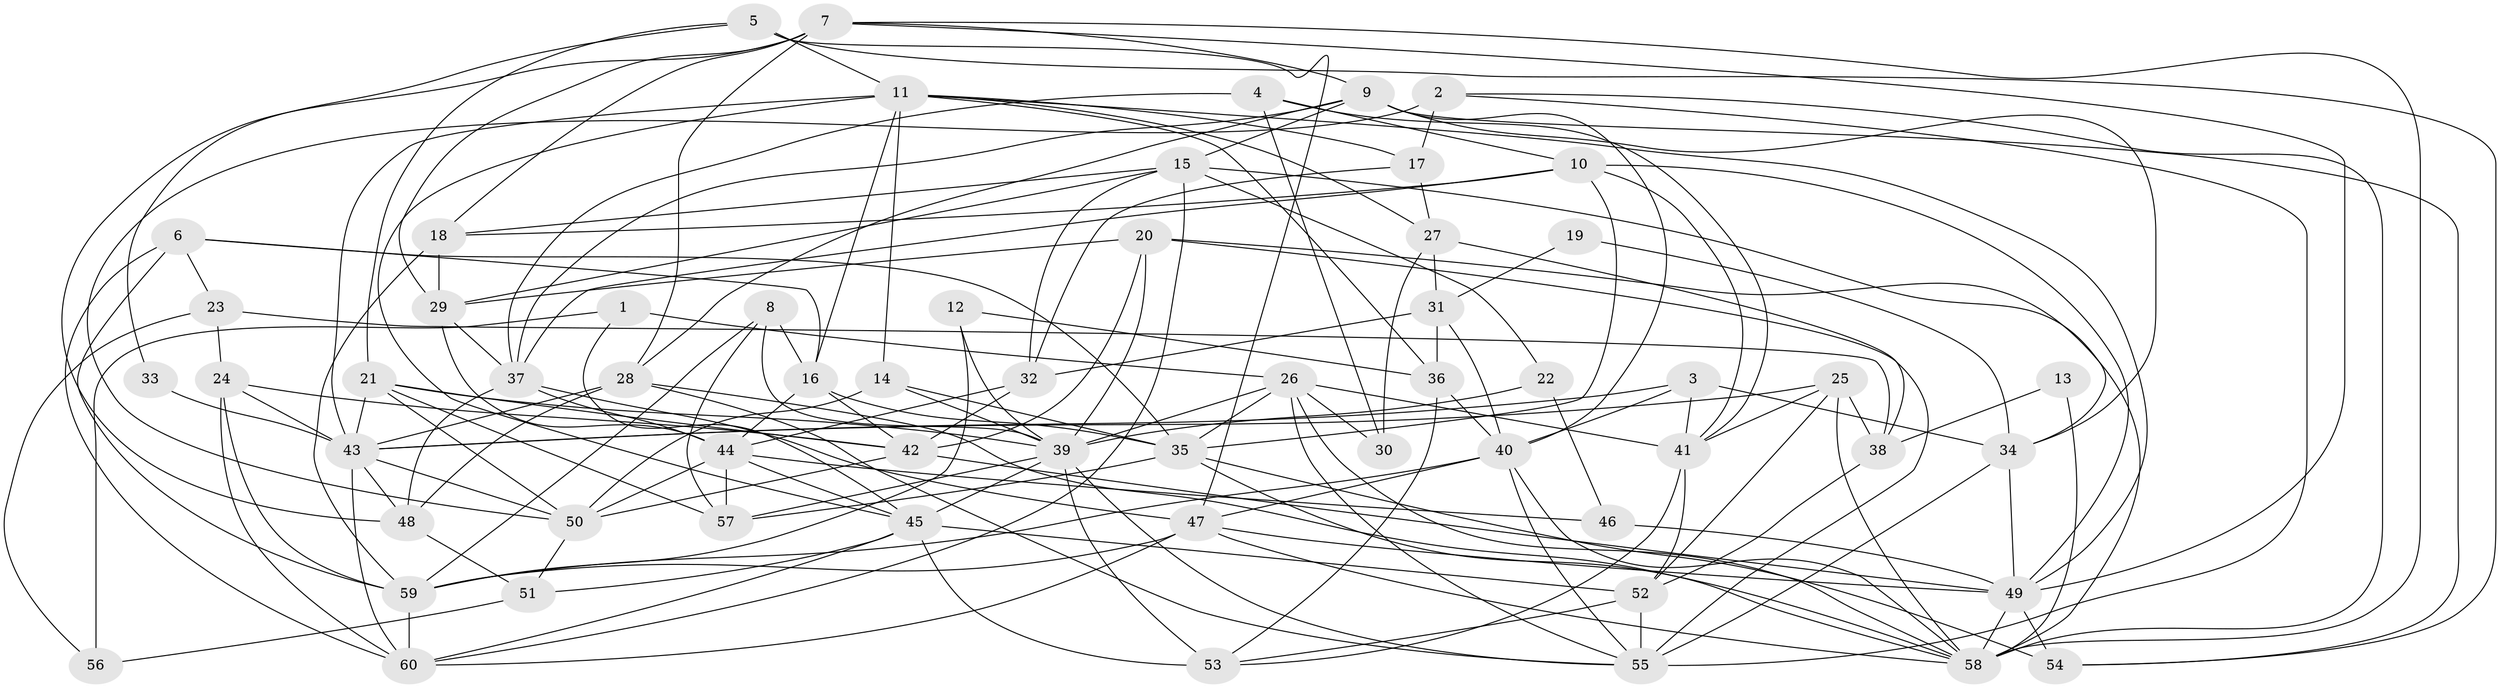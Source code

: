 // original degree distribution, {3: 0.23333333333333334, 2: 0.14166666666666666, 4: 0.275, 6: 0.10833333333333334, 5: 0.21666666666666667, 8: 0.008333333333333333, 7: 0.016666666666666666}
// Generated by graph-tools (version 1.1) at 2025/02/03/09/25 03:02:04]
// undirected, 60 vertices, 170 edges
graph export_dot {
graph [start="1"]
  node [color=gray90,style=filled];
  1;
  2;
  3;
  4;
  5;
  6;
  7;
  8;
  9;
  10;
  11;
  12;
  13;
  14;
  15;
  16;
  17;
  18;
  19;
  20;
  21;
  22;
  23;
  24;
  25;
  26;
  27;
  28;
  29;
  30;
  31;
  32;
  33;
  34;
  35;
  36;
  37;
  38;
  39;
  40;
  41;
  42;
  43;
  44;
  45;
  46;
  47;
  48;
  49;
  50;
  51;
  52;
  53;
  54;
  55;
  56;
  57;
  58;
  59;
  60;
  1 -- 26 [weight=1.0];
  1 -- 45 [weight=1.0];
  1 -- 56 [weight=1.0];
  2 -- 17 [weight=1.0];
  2 -- 50 [weight=2.0];
  2 -- 55 [weight=1.0];
  2 -- 58 [weight=1.0];
  3 -- 34 [weight=1.0];
  3 -- 40 [weight=1.0];
  3 -- 41 [weight=1.0];
  3 -- 43 [weight=1.0];
  4 -- 10 [weight=1.0];
  4 -- 30 [weight=1.0];
  4 -- 37 [weight=1.0];
  4 -- 41 [weight=1.0];
  5 -- 11 [weight=1.0];
  5 -- 21 [weight=1.0];
  5 -- 33 [weight=1.0];
  5 -- 47 [weight=1.0];
  5 -- 54 [weight=1.0];
  6 -- 16 [weight=1.0];
  6 -- 23 [weight=1.0];
  6 -- 35 [weight=1.0];
  6 -- 59 [weight=2.0];
  6 -- 60 [weight=1.0];
  7 -- 9 [weight=1.0];
  7 -- 18 [weight=1.0];
  7 -- 28 [weight=1.0];
  7 -- 29 [weight=1.0];
  7 -- 48 [weight=1.0];
  7 -- 49 [weight=1.0];
  7 -- 58 [weight=1.0];
  8 -- 16 [weight=1.0];
  8 -- 39 [weight=1.0];
  8 -- 57 [weight=1.0];
  8 -- 59 [weight=1.0];
  9 -- 15 [weight=1.0];
  9 -- 28 [weight=1.0];
  9 -- 34 [weight=1.0];
  9 -- 37 [weight=1.0];
  9 -- 40 [weight=1.0];
  9 -- 54 [weight=1.0];
  10 -- 18 [weight=1.0];
  10 -- 35 [weight=1.0];
  10 -- 37 [weight=1.0];
  10 -- 41 [weight=1.0];
  10 -- 49 [weight=1.0];
  11 -- 14 [weight=1.0];
  11 -- 16 [weight=1.0];
  11 -- 17 [weight=1.0];
  11 -- 27 [weight=1.0];
  11 -- 36 [weight=1.0];
  11 -- 43 [weight=1.0];
  11 -- 45 [weight=1.0];
  11 -- 49 [weight=1.0];
  12 -- 36 [weight=1.0];
  12 -- 39 [weight=1.0];
  12 -- 59 [weight=1.0];
  13 -- 38 [weight=1.0];
  13 -- 58 [weight=2.0];
  14 -- 35 [weight=1.0];
  14 -- 39 [weight=1.0];
  14 -- 50 [weight=1.0];
  15 -- 18 [weight=1.0];
  15 -- 22 [weight=1.0];
  15 -- 29 [weight=1.0];
  15 -- 32 [weight=1.0];
  15 -- 34 [weight=1.0];
  15 -- 60 [weight=1.0];
  16 -- 35 [weight=1.0];
  16 -- 42 [weight=2.0];
  16 -- 44 [weight=1.0];
  17 -- 27 [weight=1.0];
  17 -- 32 [weight=1.0];
  18 -- 29 [weight=1.0];
  18 -- 59 [weight=1.0];
  19 -- 31 [weight=1.0];
  19 -- 34 [weight=1.0];
  20 -- 29 [weight=1.0];
  20 -- 39 [weight=1.0];
  20 -- 42 [weight=1.0];
  20 -- 55 [weight=1.0];
  20 -- 58 [weight=1.0];
  21 -- 39 [weight=1.0];
  21 -- 42 [weight=1.0];
  21 -- 43 [weight=1.0];
  21 -- 50 [weight=1.0];
  21 -- 57 [weight=1.0];
  22 -- 39 [weight=1.0];
  22 -- 46 [weight=1.0];
  23 -- 24 [weight=1.0];
  23 -- 38 [weight=1.0];
  23 -- 56 [weight=1.0];
  24 -- 42 [weight=1.0];
  24 -- 43 [weight=1.0];
  24 -- 59 [weight=1.0];
  24 -- 60 [weight=1.0];
  25 -- 38 [weight=1.0];
  25 -- 41 [weight=1.0];
  25 -- 43 [weight=1.0];
  25 -- 52 [weight=2.0];
  25 -- 58 [weight=1.0];
  26 -- 30 [weight=1.0];
  26 -- 35 [weight=1.0];
  26 -- 39 [weight=1.0];
  26 -- 41 [weight=1.0];
  26 -- 55 [weight=1.0];
  26 -- 58 [weight=1.0];
  27 -- 30 [weight=1.0];
  27 -- 31 [weight=2.0];
  27 -- 38 [weight=1.0];
  28 -- 43 [weight=1.0];
  28 -- 48 [weight=1.0];
  28 -- 55 [weight=1.0];
  28 -- 58 [weight=1.0];
  29 -- 37 [weight=1.0];
  29 -- 44 [weight=1.0];
  31 -- 32 [weight=1.0];
  31 -- 36 [weight=1.0];
  31 -- 40 [weight=1.0];
  32 -- 42 [weight=1.0];
  32 -- 44 [weight=1.0];
  33 -- 43 [weight=2.0];
  34 -- 49 [weight=1.0];
  34 -- 55 [weight=2.0];
  35 -- 54 [weight=1.0];
  35 -- 57 [weight=1.0];
  35 -- 58 [weight=1.0];
  36 -- 40 [weight=1.0];
  36 -- 53 [weight=1.0];
  37 -- 44 [weight=1.0];
  37 -- 47 [weight=1.0];
  37 -- 48 [weight=1.0];
  38 -- 52 [weight=1.0];
  39 -- 45 [weight=1.0];
  39 -- 53 [weight=1.0];
  39 -- 55 [weight=1.0];
  39 -- 57 [weight=1.0];
  40 -- 47 [weight=1.0];
  40 -- 55 [weight=1.0];
  40 -- 58 [weight=1.0];
  40 -- 59 [weight=1.0];
  41 -- 52 [weight=1.0];
  41 -- 53 [weight=1.0];
  42 -- 49 [weight=1.0];
  42 -- 50 [weight=1.0];
  43 -- 48 [weight=1.0];
  43 -- 50 [weight=1.0];
  43 -- 60 [weight=1.0];
  44 -- 45 [weight=1.0];
  44 -- 46 [weight=1.0];
  44 -- 50 [weight=2.0];
  44 -- 57 [weight=1.0];
  45 -- 51 [weight=1.0];
  45 -- 52 [weight=1.0];
  45 -- 53 [weight=1.0];
  45 -- 60 [weight=1.0];
  46 -- 49 [weight=1.0];
  47 -- 49 [weight=1.0];
  47 -- 58 [weight=1.0];
  47 -- 59 [weight=1.0];
  47 -- 60 [weight=1.0];
  48 -- 51 [weight=1.0];
  49 -- 54 [weight=1.0];
  49 -- 58 [weight=1.0];
  50 -- 51 [weight=1.0];
  51 -- 56 [weight=1.0];
  52 -- 53 [weight=1.0];
  52 -- 55 [weight=1.0];
  59 -- 60 [weight=2.0];
}
